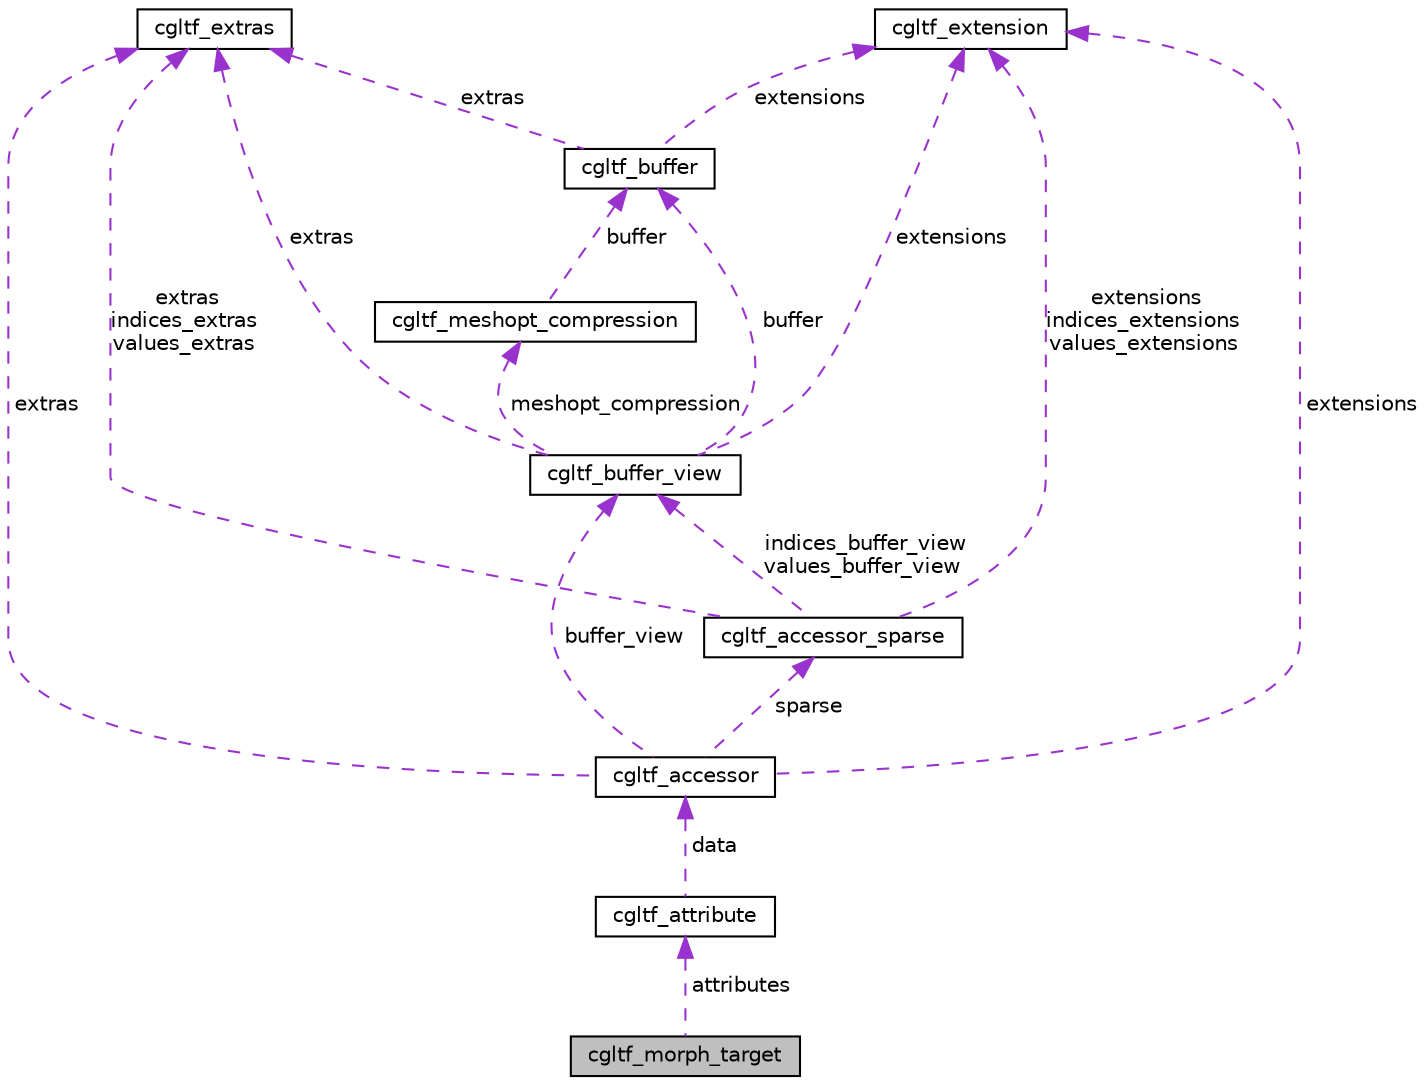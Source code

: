 digraph "cgltf_morph_target"
{
 // LATEX_PDF_SIZE
  edge [fontname="Helvetica",fontsize="10",labelfontname="Helvetica",labelfontsize="10"];
  node [fontname="Helvetica",fontsize="10",shape=record];
  Node1 [label="cgltf_morph_target",height=0.2,width=0.4,color="black", fillcolor="grey75", style="filled", fontcolor="black",tooltip=" "];
  Node2 -> Node1 [dir="back",color="darkorchid3",fontsize="10",style="dashed",label=" attributes" ,fontname="Helvetica"];
  Node2 [label="cgltf_attribute",height=0.2,width=0.4,color="black", fillcolor="white", style="filled",URL="$structcgltf__attribute.html",tooltip=" "];
  Node3 -> Node2 [dir="back",color="darkorchid3",fontsize="10",style="dashed",label=" data" ,fontname="Helvetica"];
  Node3 [label="cgltf_accessor",height=0.2,width=0.4,color="black", fillcolor="white", style="filled",URL="$structcgltf__accessor.html",tooltip=" "];
  Node4 -> Node3 [dir="back",color="darkorchid3",fontsize="10",style="dashed",label=" buffer_view" ,fontname="Helvetica"];
  Node4 [label="cgltf_buffer_view",height=0.2,width=0.4,color="black", fillcolor="white", style="filled",URL="$structcgltf__buffer__view.html",tooltip=" "];
  Node5 -> Node4 [dir="back",color="darkorchid3",fontsize="10",style="dashed",label=" buffer" ,fontname="Helvetica"];
  Node5 [label="cgltf_buffer",height=0.2,width=0.4,color="black", fillcolor="white", style="filled",URL="$structcgltf__buffer.html",tooltip=" "];
  Node6 -> Node5 [dir="back",color="darkorchid3",fontsize="10",style="dashed",label=" extras" ,fontname="Helvetica"];
  Node6 [label="cgltf_extras",height=0.2,width=0.4,color="black", fillcolor="white", style="filled",URL="$structcgltf__extras.html",tooltip=" "];
  Node7 -> Node5 [dir="back",color="darkorchid3",fontsize="10",style="dashed",label=" extensions" ,fontname="Helvetica"];
  Node7 [label="cgltf_extension",height=0.2,width=0.4,color="black", fillcolor="white", style="filled",URL="$structcgltf__extension.html",tooltip=" "];
  Node8 -> Node4 [dir="back",color="darkorchid3",fontsize="10",style="dashed",label=" meshopt_compression" ,fontname="Helvetica"];
  Node8 [label="cgltf_meshopt_compression",height=0.2,width=0.4,color="black", fillcolor="white", style="filled",URL="$structcgltf__meshopt__compression.html",tooltip=" "];
  Node5 -> Node8 [dir="back",color="darkorchid3",fontsize="10",style="dashed",label=" buffer" ,fontname="Helvetica"];
  Node6 -> Node4 [dir="back",color="darkorchid3",fontsize="10",style="dashed",label=" extras" ,fontname="Helvetica"];
  Node7 -> Node4 [dir="back",color="darkorchid3",fontsize="10",style="dashed",label=" extensions" ,fontname="Helvetica"];
  Node6 -> Node3 [dir="back",color="darkorchid3",fontsize="10",style="dashed",label=" extras" ,fontname="Helvetica"];
  Node7 -> Node3 [dir="back",color="darkorchid3",fontsize="10",style="dashed",label=" extensions" ,fontname="Helvetica"];
  Node9 -> Node3 [dir="back",color="darkorchid3",fontsize="10",style="dashed",label=" sparse" ,fontname="Helvetica"];
  Node9 [label="cgltf_accessor_sparse",height=0.2,width=0.4,color="black", fillcolor="white", style="filled",URL="$structcgltf__accessor__sparse.html",tooltip=" "];
  Node4 -> Node9 [dir="back",color="darkorchid3",fontsize="10",style="dashed",label=" indices_buffer_view\nvalues_buffer_view" ,fontname="Helvetica"];
  Node6 -> Node9 [dir="back",color="darkorchid3",fontsize="10",style="dashed",label=" extras\nindices_extras\nvalues_extras" ,fontname="Helvetica"];
  Node7 -> Node9 [dir="back",color="darkorchid3",fontsize="10",style="dashed",label=" extensions\nindices_extensions\nvalues_extensions" ,fontname="Helvetica"];
}
